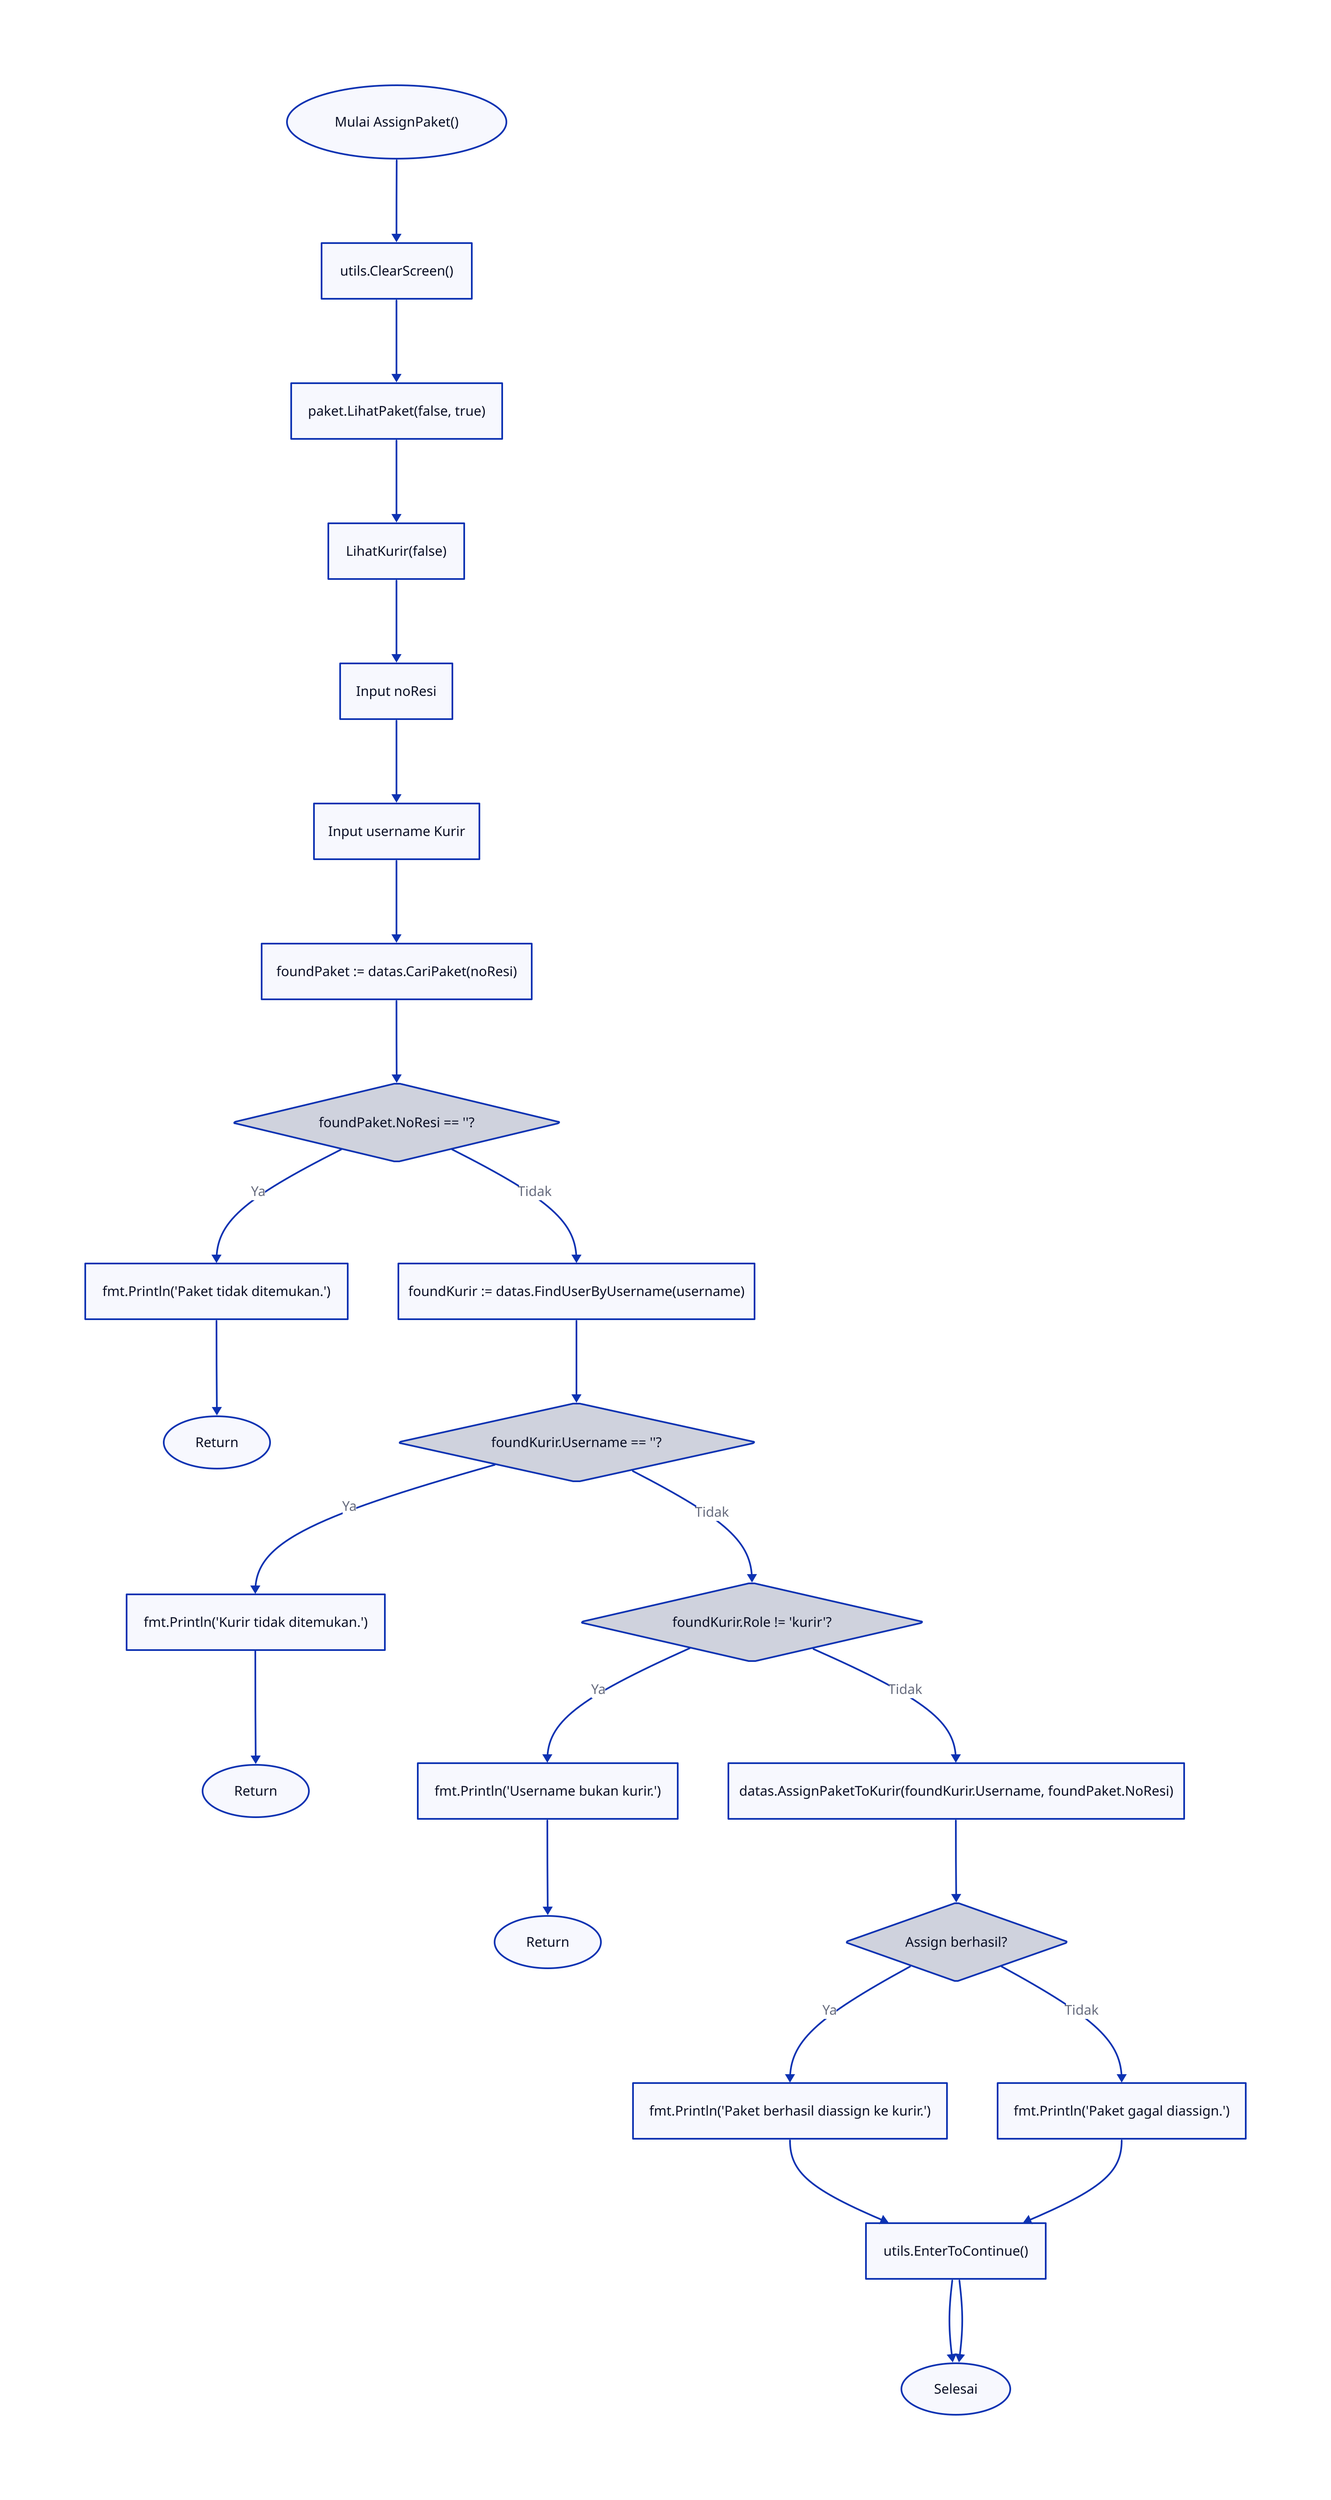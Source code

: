 direction: down

start: "Mulai AssignPaket()" {
  shape: oval
}

clearScreen: "utils.ClearScreen()" {
  shape: rectangle
}

lihatPaket: "paket.LihatPaket(false, true)" {
  shape: rectangle
}

lihatKurir: "LihatKurir(false)" {
  shape: rectangle
}

inputNoResi: "Input noResi" {
  shape: rectangle
}

inputUsername: "Input username Kurir" {
  shape: rectangle
}

cariPaket: "foundPaket := datas.CariPaket(noResi)" {
  shape: rectangle
}

checkPaket: "foundPaket.NoResi == ''?" {
  shape: diamond
}

printPaketNotFound: "fmt.Println('Paket tidak ditemukan.')" {
  shape: rectangle
}

endEarly1: "Return" {
  shape: oval
}

findUser: "foundKurir := datas.FindUserByUsername(username)" {
  shape: rectangle
}

checkKurirFound: "foundKurir.Username == ''?" {
  shape: diamond
}

printKurirNotFound: "fmt.Println('Kurir tidak ditemukan.')" {
  shape: rectangle
}

endEarly2: "Return" {
  shape: oval
}

checkRoleKurir: "foundKurir.Role != 'kurir'?" {
  shape: diamond
}

printNotKurir: "fmt.Println('Username bukan kurir.')" {
  shape: rectangle
}

endEarly3: "Return" {
  shape: oval
}

assign: "datas.AssignPaketToKurir(foundKurir.Username, foundPaket.NoResi)" {
  shape: rectangle
}

checkAssignSuccess: "Assign berhasil?" {
  shape: diamond
}

printAssignSuccess: "fmt.Println('Paket berhasil diassign ke kurir.')" {
  shape: rectangle
}

printAssignFail: "fmt.Println('Paket gagal diassign.')" {
  shape: rectangle
}

enterContinue: "utils.EnterToContinue()" {
  shape: rectangle
}

end: "Selesai" {
  shape: oval
}

start -> clearScreen -> lihatPaket -> lihatKurir -> inputNoResi -> inputUsername -> cariPaket -> checkPaket
checkPaket -> printPaketNotFound: Ya
printPaketNotFound -> endEarly1
checkPaket -> findUser: Tidak

findUser -> checkKurirFound
checkKurirFound -> printKurirNotFound: Ya
printKurirNotFound -> endEarly2
checkKurirFound -> checkRoleKurir: Tidak

checkRoleKurir -> printNotKurir: Ya
printNotKurir -> endEarly3
checkRoleKurir -> assign: Tidak

assign -> checkAssignSuccess
checkAssignSuccess -> printAssignSuccess: Ya
checkAssignSuccess -> printAssignFail: Tidak

printAssignSuccess -> enterContinue -> end
printAssignFail -> enterContinue -> end
